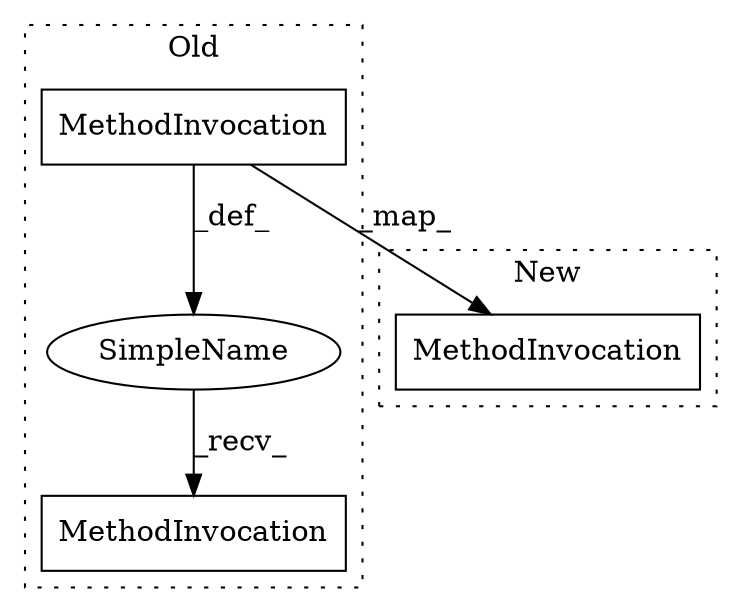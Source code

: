 digraph G {
subgraph cluster0 {
1 [label="MethodInvocation" a="32" s="10241" l="7" shape="box"];
2 [label="MethodInvocation" a="32" s="9729,9774" l="17,1" shape="box"];
4 [label="SimpleName" a="42" s="9700" l="18" shape="ellipse"];
label = "Old";
style="dotted";
}
subgraph cluster1 {
3 [label="MethodInvocation" a="32" s="9739,9784" l="17,1" shape="box"];
label = "New";
style="dotted";
}
2 -> 4 [label="_def_"];
2 -> 3 [label="_map_"];
4 -> 1 [label="_recv_"];
}